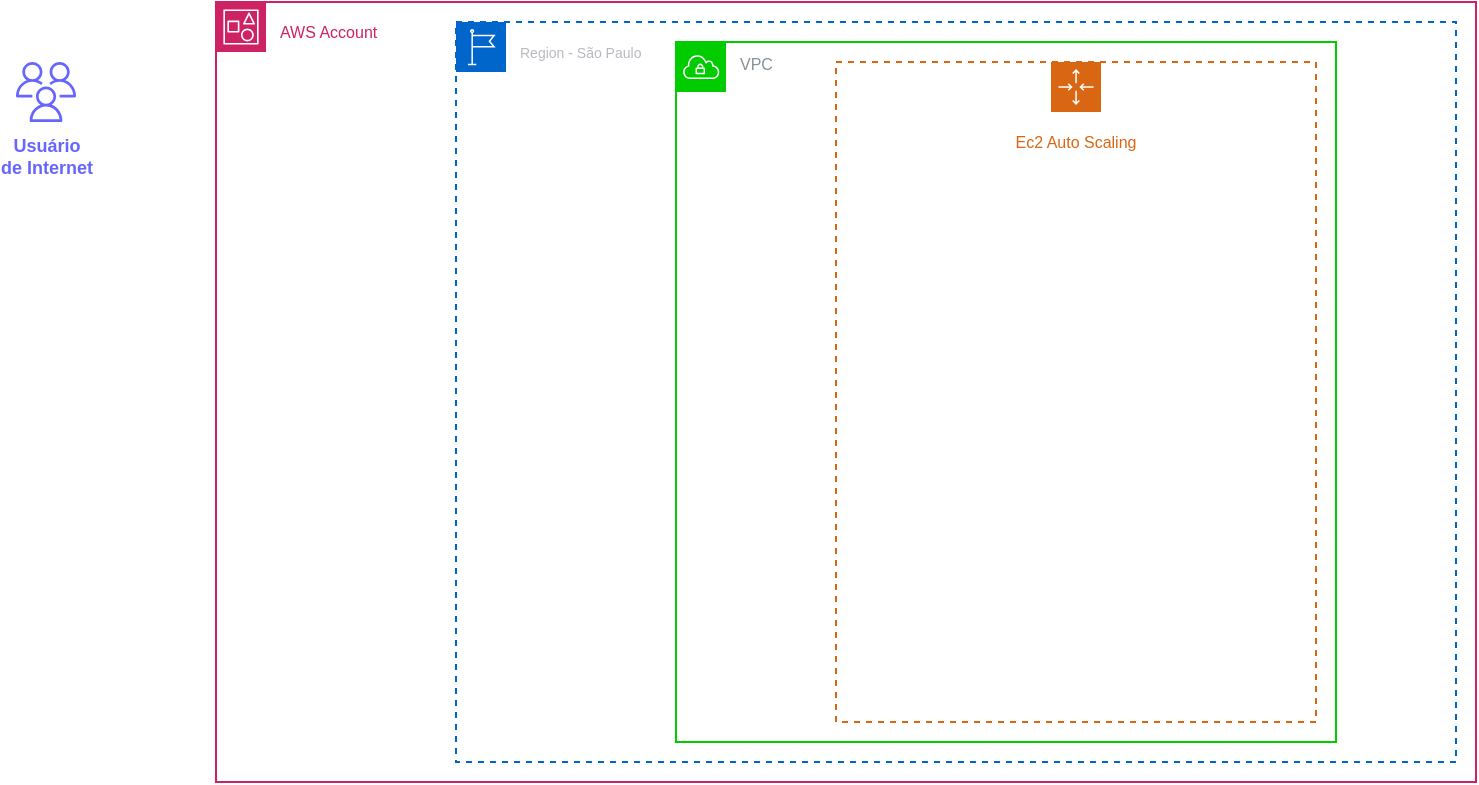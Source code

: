 <mxfile version="22.1.21" type="github">
  <diagram name="Página-1" id="mntp2XPz88s3QTPtryPr">
    <mxGraphModel dx="794" dy="1601" grid="1" gridSize="10" guides="1" tooltips="1" connect="1" arrows="1" fold="1" page="1" pageScale="1" pageWidth="827" pageHeight="1169" math="0" shadow="0">
      <root>
        <mxCell id="0" />
        <mxCell id="1" parent="0" />
        <mxCell id="S5lMf9-8DYOt2VYxy1gL-1" value="&lt;font color=&quot;#6666ff&quot; style=&quot;font-size: 9px;&quot;&gt;Usuário &lt;br style=&quot;font-size: 9px;&quot;&gt;de Internet&lt;/font&gt;" style="sketch=0;outlineConnect=0;fillColor=#6666FF;strokeColor=#001DBC;dashed=0;verticalLabelPosition=bottom;verticalAlign=top;align=center;html=1;fontSize=9;fontStyle=1;aspect=fixed;pointerEvents=1;shape=mxgraph.aws4.users;fontColor=#ffffff;" vertex="1" parent="1">
          <mxGeometry x="60" y="-370" width="30" height="30" as="geometry" />
        </mxCell>
        <mxCell id="S5lMf9-8DYOt2VYxy1gL-3" value="&lt;font style=&quot;font-size: 8px;&quot;&gt;AWS Account&lt;/font&gt;" style="points=[[0,0],[0.25,0],[0.5,0],[0.75,0],[1,0],[1,0.25],[1,0.5],[1,0.75],[1,1],[0.75,1],[0.5,1],[0.25,1],[0,1],[0,0.75],[0,0.5],[0,0.25]];outlineConnect=0;gradientColor=none;html=1;whiteSpace=wrap;fontSize=12;fontStyle=0;container=1;pointerEvents=0;collapsible=0;recursiveResize=0;shape=mxgraph.aws4.group;grIcon=mxgraph.aws4.group_account;strokeColor=#CD2264;fillColor=none;verticalAlign=top;align=left;spacingLeft=30;fontColor=#CD2264;dashed=0;" vertex="1" parent="1">
          <mxGeometry x="160" y="-400" width="630" height="390" as="geometry" />
        </mxCell>
        <mxCell id="S5lMf9-8DYOt2VYxy1gL-10" value="&lt;font style=&quot;font-size: 7px;&quot;&gt;Region - São Paulo&lt;/font&gt;" style="sketch=0;outlineConnect=0;gradientColor=none;html=1;whiteSpace=wrap;fontSize=12;fontStyle=0;shape=mxgraph.aws4.group;grIcon=mxgraph.aws4.group_region;strokeColor=#0066CC;fillColor=none;verticalAlign=top;align=left;spacingLeft=30;fontColor=#B6BABF;dashed=1;" vertex="1" parent="1">
          <mxGeometry x="280" y="-390" width="500" height="370" as="geometry" />
        </mxCell>
        <mxCell id="S5lMf9-8DYOt2VYxy1gL-22" value="VPC" style="sketch=0;outlineConnect=0;gradientColor=none;html=1;whiteSpace=wrap;fontSize=8;fontStyle=0;shape=mxgraph.aws4.group;grIcon=mxgraph.aws4.group_vpc;strokeColor=#00CC00;fillColor=none;verticalAlign=top;align=left;spacingLeft=30;fontColor=#879196;dashed=0;fixDash=0;snapToPoint=0;" vertex="1" parent="1">
          <mxGeometry x="390" y="-380" width="330" height="350" as="geometry" />
        </mxCell>
        <mxCell id="S5lMf9-8DYOt2VYxy1gL-23" value="&lt;font style=&quot;font-size: 8px;&quot;&gt;Ec2 Auto Scaling&lt;/font&gt;" style="points=[[0,0],[0.25,0],[0.5,0],[0.75,0],[1,0],[1,0.25],[1,0.5],[1,0.75],[1,1],[0.75,1],[0.5,1],[0.25,1],[0,1],[0,0.75],[0,0.5],[0,0.25]];outlineConnect=0;gradientColor=none;html=1;whiteSpace=wrap;fontSize=12;fontStyle=0;container=1;pointerEvents=0;collapsible=0;recursiveResize=0;shape=mxgraph.aws4.groupCenter;grIcon=mxgraph.aws4.group_auto_scaling_group;grStroke=1;strokeColor=#D86613;fillColor=none;verticalAlign=top;align=center;fontColor=#D86613;dashed=1;spacingTop=25;snapToPoint=0;fixDash=0;dropTarget=0;deletable=1;cloneable=1;rotatable=1;resizable=1;movable=1;editable=1;locked=0;connectable=1;allowArrows=1;expand=1;perimeter=backbonePerimeter;fillOpacity=91;shadow=0;" vertex="1" parent="1">
          <mxGeometry x="470" y="-370" width="240" height="330" as="geometry" />
        </mxCell>
      </root>
    </mxGraphModel>
  </diagram>
</mxfile>
